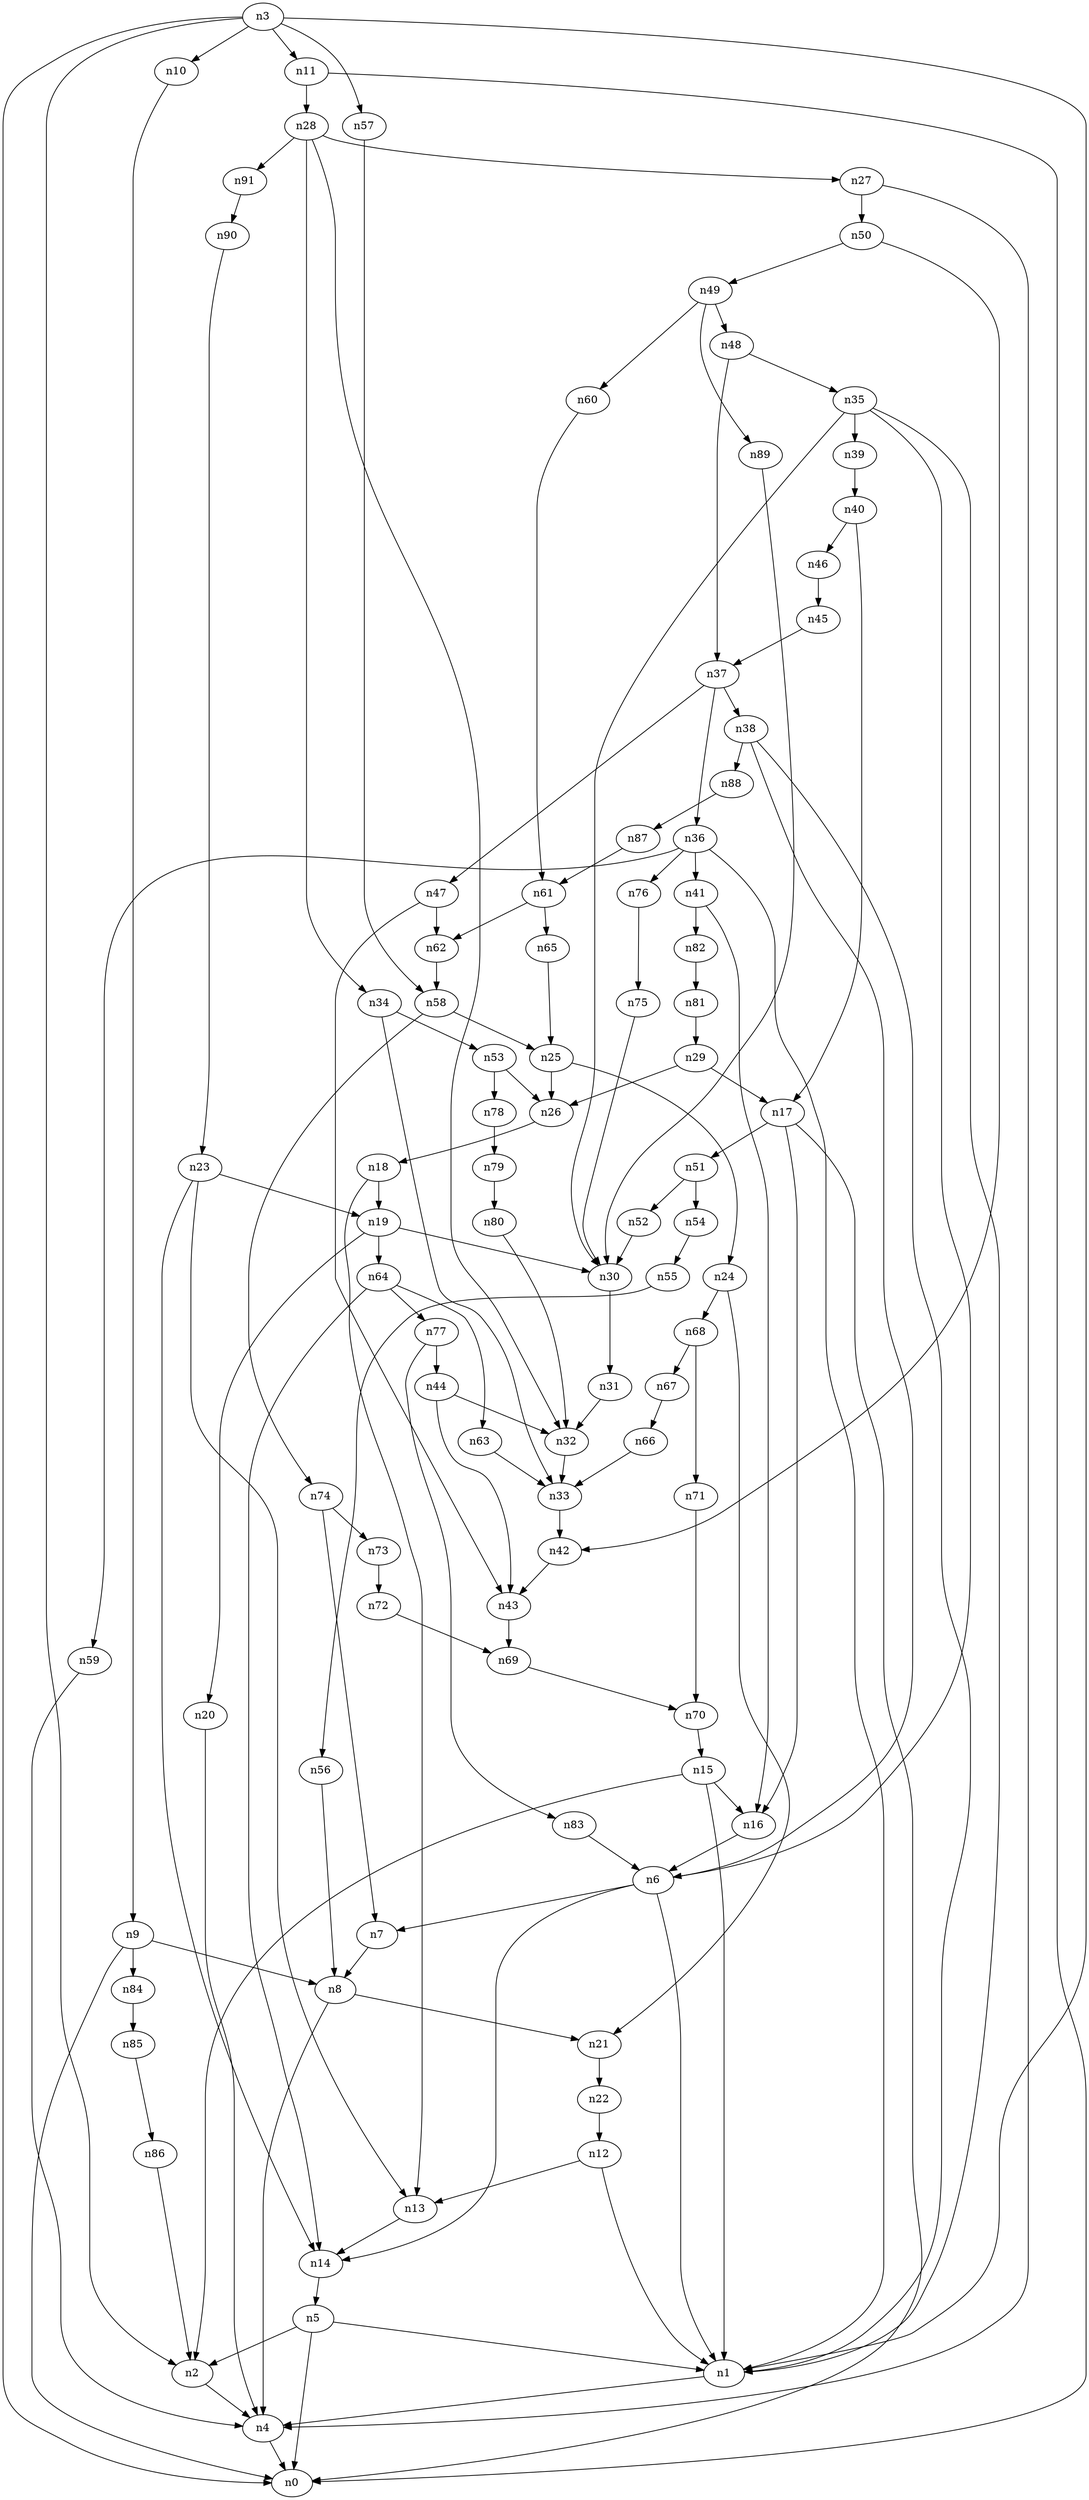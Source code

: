 digraph G {
	n1 -> n4	 [_graphml_id=e4];
	n2 -> n4	 [_graphml_id=e7];
	n3 -> n0	 [_graphml_id=e0];
	n3 -> n1	 [_graphml_id=e3];
	n3 -> n2	 [_graphml_id=e6];
	n3 -> n10	 [_graphml_id=e15];
	n3 -> n11	 [_graphml_id=e16];
	n3 -> n57	 [_graphml_id=e90];
	n4 -> n0	 [_graphml_id=e1];
	n5 -> n0	 [_graphml_id=e2];
	n5 -> n1	 [_graphml_id=e5];
	n5 -> n2	 [_graphml_id=e8];
	n6 -> n1	 [_graphml_id=e9];
	n6 -> n7	 [_graphml_id=e10];
	n6 -> n14	 [_graphml_id=e21];
	n7 -> n8	 [_graphml_id=e11];
	n8 -> n4	 [_graphml_id=e12];
	n8 -> n21	 [_graphml_id=e32];
	n9 -> n0	 [_graphml_id=e27];
	n9 -> n8	 [_graphml_id=e13];
	n9 -> n84	 [_graphml_id=e136];
	n10 -> n9	 [_graphml_id=e14];
	n11 -> n0	 [_graphml_id=e17];
	n11 -> n28	 [_graphml_id=e44];
	n12 -> n1	 [_graphml_id=e18];
	n12 -> n13	 [_graphml_id=e19];
	n13 -> n14	 [_graphml_id=e20];
	n14 -> n5	 [_graphml_id=e47];
	n15 -> n1	 [_graphml_id=e22];
	n15 -> n2	 [_graphml_id=e57];
	n15 -> n16	 [_graphml_id=e23];
	n16 -> n6	 [_graphml_id=e24];
	n17 -> n0	 [_graphml_id=e25];
	n17 -> n16	 [_graphml_id=e26];
	n17 -> n51	 [_graphml_id=e80];
	n18 -> n13	 [_graphml_id=e28];
	n18 -> n19	 [_graphml_id=e29];
	n19 -> n20	 [_graphml_id=e30];
	n19 -> n30	 [_graphml_id=e48];
	n19 -> n64	 [_graphml_id=e125];
	n20 -> n4	 [_graphml_id=e31];
	n21 -> n22	 [_graphml_id=e33];
	n22 -> n12	 [_graphml_id=e34];
	n23 -> n13	 [_graphml_id=e36];
	n23 -> n14	 [_graphml_id=e37];
	n23 -> n19	 [_graphml_id=e35];
	n24 -> n21	 [_graphml_id=e38];
	n24 -> n68	 [_graphml_id=e109];
	n25 -> n24	 [_graphml_id=e39];
	n25 -> n26	 [_graphml_id=e40];
	n26 -> n18	 [_graphml_id=e41];
	n27 -> n4	 [_graphml_id=e42];
	n27 -> n50	 [_graphml_id=e95];
	n28 -> n27	 [_graphml_id=e43];
	n28 -> n32	 [_graphml_id=e51];
	n28 -> n34	 [_graphml_id=e54];
	n28 -> n91	 [_graphml_id=e148];
	n29 -> n17	 [_graphml_id=e46];
	n29 -> n26	 [_graphml_id=e45];
	n30 -> n31	 [_graphml_id=e49];
	n31 -> n32	 [_graphml_id=e50];
	n32 -> n33	 [_graphml_id=e52];
	n33 -> n42	 [_graphml_id=e67];
	n34 -> n33	 [_graphml_id=e53];
	n34 -> n53	 [_graphml_id=e83];
	n35 -> n1	 [_graphml_id=e56];
	n35 -> n6	 [_graphml_id=e55];
	n35 -> n30	 [_graphml_id=e105];
	n35 -> n39	 [_graphml_id=e62];
	n36 -> n1	 [_graphml_id=e58];
	n36 -> n41	 [_graphml_id=e65];
	n36 -> n59	 [_graphml_id=e94];
	n36 -> n76	 [_graphml_id=e122];
	n37 -> n36	 [_graphml_id=e59];
	n37 -> n38	 [_graphml_id=e60];
	n37 -> n47	 [_graphml_id=e74];
	n38 -> n1	 [_graphml_id=e145];
	n38 -> n6	 [_graphml_id=e61];
	n38 -> n88	 [_graphml_id=e142];
	n39 -> n40	 [_graphml_id=e63];
	n40 -> n17	 [_graphml_id=e64];
	n40 -> n46	 [_graphml_id=e73];
	n41 -> n16	 [_graphml_id=e66];
	n41 -> n82	 [_graphml_id=e132];
	n42 -> n43	 [_graphml_id=e68];
	n43 -> n69	 [_graphml_id=e110];
	n44 -> n32	 [_graphml_id=e70];
	n44 -> n43	 [_graphml_id=e69];
	n45 -> n37	 [_graphml_id=e71];
	n46 -> n45	 [_graphml_id=e72];
	n47 -> n43	 [_graphml_id=e75];
	n47 -> n62	 [_graphml_id=e115];
	n48 -> n35	 [_graphml_id=e85];
	n48 -> n37	 [_graphml_id=e76];
	n49 -> n48	 [_graphml_id=e77];
	n49 -> n60	 [_graphml_id=e96];
	n49 -> n89	 [_graphml_id=e143];
	n50 -> n42	 [_graphml_id=e79];
	n50 -> n49	 [_graphml_id=e78];
	n51 -> n52	 [_graphml_id=e81];
	n51 -> n54	 [_graphml_id=e86];
	n52 -> n30	 [_graphml_id=e82];
	n53 -> n26	 [_graphml_id=e84];
	n53 -> n78	 [_graphml_id=e126];
	n54 -> n55	 [_graphml_id=e87];
	n55 -> n56	 [_graphml_id=e88];
	n56 -> n8	 [_graphml_id=e89];
	n57 -> n58	 [_graphml_id=e91];
	n58 -> n25	 [_graphml_id=e92];
	n58 -> n74	 [_graphml_id=e119];
	n59 -> n4	 [_graphml_id=e93];
	n60 -> n61	 [_graphml_id=e97];
	n61 -> n62	 [_graphml_id=e98];
	n61 -> n65	 [_graphml_id=e104];
	n62 -> n58	 [_graphml_id=e99];
	n63 -> n33	 [_graphml_id=e100];
	n64 -> n14	 [_graphml_id=e102];
	n64 -> n63	 [_graphml_id=e101];
	n64 -> n77	 [_graphml_id=e123];
	n65 -> n25	 [_graphml_id=e103];
	n66 -> n33	 [_graphml_id=e106];
	n67 -> n66	 [_graphml_id=e107];
	n68 -> n67	 [_graphml_id=e108];
	n68 -> n71	 [_graphml_id=e113];
	n69 -> n70	 [_graphml_id=e111];
	n70 -> n15	 [_graphml_id=e112];
	n71 -> n70	 [_graphml_id=e114];
	n72 -> n69	 [_graphml_id=e116];
	n73 -> n72	 [_graphml_id=e117];
	n74 -> n7	 [_graphml_id=e135];
	n74 -> n73	 [_graphml_id=e118];
	n75 -> n30	 [_graphml_id=e120];
	n76 -> n75	 [_graphml_id=e121];
	n77 -> n44	 [_graphml_id=e124];
	n77 -> n83	 [_graphml_id=e133];
	n78 -> n79	 [_graphml_id=e127];
	n79 -> n80	 [_graphml_id=e128];
	n80 -> n32	 [_graphml_id=e129];
	n81 -> n29	 [_graphml_id=e130];
	n82 -> n81	 [_graphml_id=e131];
	n83 -> n6	 [_graphml_id=e134];
	n84 -> n85	 [_graphml_id=e137];
	n85 -> n86	 [_graphml_id=e138];
	n86 -> n2	 [_graphml_id=e139];
	n87 -> n61	 [_graphml_id=e140];
	n88 -> n87	 [_graphml_id=e141];
	n89 -> n30	 [_graphml_id=e144];
	n90 -> n23	 [_graphml_id=e146];
	n91 -> n90	 [_graphml_id=e147];
}
